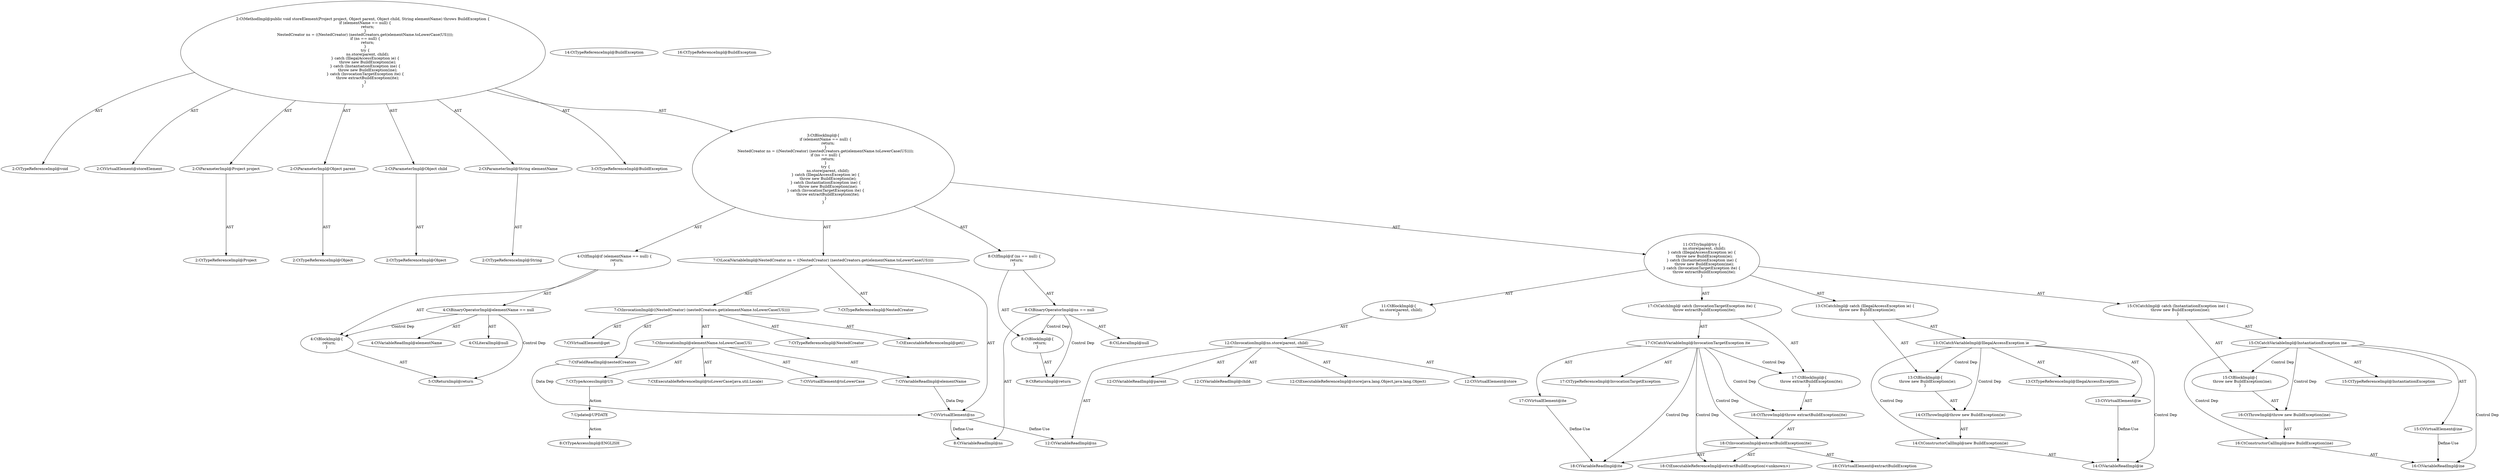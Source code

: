 digraph "storeElement#?,Project,Object,Object,String" {
0 [label="2:CtTypeReferenceImpl@void" shape=ellipse]
1 [label="2:CtVirtualElement@storeElement" shape=ellipse]
2 [label="2:CtParameterImpl@Project project" shape=ellipse]
3 [label="2:CtTypeReferenceImpl@Project" shape=ellipse]
4 [label="2:CtParameterImpl@Object parent" shape=ellipse]
5 [label="2:CtTypeReferenceImpl@Object" shape=ellipse]
6 [label="2:CtParameterImpl@Object child" shape=ellipse]
7 [label="2:CtTypeReferenceImpl@Object" shape=ellipse]
8 [label="2:CtParameterImpl@String elementName" shape=ellipse]
9 [label="2:CtTypeReferenceImpl@String" shape=ellipse]
10 [label="3:CtTypeReferenceImpl@BuildException" shape=ellipse]
11 [label="4:CtVariableReadImpl@elementName" shape=ellipse]
12 [label="4:CtLiteralImpl@null" shape=ellipse]
13 [label="4:CtBinaryOperatorImpl@elementName == null" shape=ellipse]
14 [label="5:CtReturnImpl@return" shape=ellipse]
15 [label="4:CtBlockImpl@\{
    return;
\}" shape=ellipse]
16 [label="4:CtIfImpl@if (elementName == null) \{
    return;
\}" shape=ellipse]
17 [label="7:CtTypeReferenceImpl@NestedCreator" shape=ellipse]
18 [label="7:CtExecutableReferenceImpl@get()" shape=ellipse]
19 [label="7:CtVirtualElement@get" shape=ellipse]
20 [label="7:CtFieldReadImpl@nestedCreators" shape=ellipse]
21 [label="7:CtExecutableReferenceImpl@toLowerCase(java.util.Locale)" shape=ellipse]
22 [label="7:CtVirtualElement@toLowerCase" shape=ellipse]
23 [label="7:CtVariableReadImpl@elementName" shape=ellipse]
24 [label="7:CtTypeAccessImpl@US" shape=ellipse]
25 [label="7:CtInvocationImpl@elementName.toLowerCase(US)" shape=ellipse]
26 [label="7:CtInvocationImpl@((NestedCreator) (nestedCreators.get(elementName.toLowerCase(US))))" shape=ellipse]
27 [label="7:CtTypeReferenceImpl@NestedCreator" shape=ellipse]
28 [label="7:CtVirtualElement@ns" shape=ellipse]
29 [label="7:CtLocalVariableImpl@NestedCreator ns = ((NestedCreator) (nestedCreators.get(elementName.toLowerCase(US))))" shape=ellipse]
30 [label="8:CtVariableReadImpl@ns" shape=ellipse]
31 [label="8:CtLiteralImpl@null" shape=ellipse]
32 [label="8:CtBinaryOperatorImpl@ns == null" shape=ellipse]
33 [label="9:CtReturnImpl@return" shape=ellipse]
34 [label="8:CtBlockImpl@\{
    return;
\}" shape=ellipse]
35 [label="8:CtIfImpl@if (ns == null) \{
    return;
\}" shape=ellipse]
36 [label="12:CtExecutableReferenceImpl@store(java.lang.Object,java.lang.Object)" shape=ellipse]
37 [label="12:CtVirtualElement@store" shape=ellipse]
38 [label="12:CtVariableReadImpl@ns" shape=ellipse]
39 [label="12:CtVariableReadImpl@parent" shape=ellipse]
40 [label="12:CtVariableReadImpl@child" shape=ellipse]
41 [label="12:CtInvocationImpl@ns.store(parent, child)" shape=ellipse]
42 [label="11:CtBlockImpl@\{
    ns.store(parent, child);
\}" shape=ellipse]
43 [label="13:CtVirtualElement@ie" shape=ellipse]
44 [label="13:CtTypeReferenceImpl@IllegalAccessException" shape=ellipse]
45 [label="13:CtCatchVariableImpl@IllegalAccessException ie" shape=ellipse]
46 [label="14:CtTypeReferenceImpl@BuildException" shape=ellipse]
47 [label="14:CtVariableReadImpl@ie" shape=ellipse]
48 [label="14:CtConstructorCallImpl@new BuildException(ie)" shape=ellipse]
49 [label="14:CtThrowImpl@throw new BuildException(ie)" shape=ellipse]
50 [label="13:CtBlockImpl@\{
    throw new BuildException(ie);
\}" shape=ellipse]
51 [label="13:CtCatchImpl@ catch (IllegalAccessException ie) \{
    throw new BuildException(ie);
\}" shape=ellipse]
52 [label="15:CtVirtualElement@ine" shape=ellipse]
53 [label="15:CtTypeReferenceImpl@InstantiationException" shape=ellipse]
54 [label="15:CtCatchVariableImpl@InstantiationException ine" shape=ellipse]
55 [label="16:CtTypeReferenceImpl@BuildException" shape=ellipse]
56 [label="16:CtVariableReadImpl@ine" shape=ellipse]
57 [label="16:CtConstructorCallImpl@new BuildException(ine)" shape=ellipse]
58 [label="16:CtThrowImpl@throw new BuildException(ine)" shape=ellipse]
59 [label="15:CtBlockImpl@\{
    throw new BuildException(ine);
\}" shape=ellipse]
60 [label="15:CtCatchImpl@ catch (InstantiationException ine) \{
    throw new BuildException(ine);
\}" shape=ellipse]
61 [label="17:CtVirtualElement@ite" shape=ellipse]
62 [label="17:CtTypeReferenceImpl@InvocationTargetException" shape=ellipse]
63 [label="17:CtCatchVariableImpl@InvocationTargetException ite" shape=ellipse]
64 [label="18:CtExecutableReferenceImpl@extractBuildException(<unknown>)" shape=ellipse]
65 [label="18:CtVirtualElement@extractBuildException" shape=ellipse]
66 [label="18:CtVariableReadImpl@ite" shape=ellipse]
67 [label="18:CtInvocationImpl@extractBuildException(ite)" shape=ellipse]
68 [label="18:CtThrowImpl@throw extractBuildException(ite)" shape=ellipse]
69 [label="17:CtBlockImpl@\{
    throw extractBuildException(ite);
\}" shape=ellipse]
70 [label="17:CtCatchImpl@ catch (InvocationTargetException ite) \{
    throw extractBuildException(ite);
\}" shape=ellipse]
71 [label="11:CtTryImpl@try \{
    ns.store(parent, child);
\} catch (IllegalAccessException ie) \{
    throw new BuildException(ie);
\} catch (InstantiationException ine) \{
    throw new BuildException(ine);
\} catch (InvocationTargetException ite) \{
    throw extractBuildException(ite);
\}" shape=ellipse]
72 [label="3:CtBlockImpl@\{
    if (elementName == null) \{
        return;
    \}
    NestedCreator ns = ((NestedCreator) (nestedCreators.get(elementName.toLowerCase(US))));
    if (ns == null) \{
        return;
    \}
    try \{
        ns.store(parent, child);
    \} catch (IllegalAccessException ie) \{
        throw new BuildException(ie);
    \} catch (InstantiationException ine) \{
        throw new BuildException(ine);
    \} catch (InvocationTargetException ite) \{
        throw extractBuildException(ite);
    \}
\}" shape=ellipse]
73 [label="2:CtMethodImpl@public void storeElement(Project project, Object parent, Object child, String elementName) throws BuildException \{
    if (elementName == null) \{
        return;
    \}
    NestedCreator ns = ((NestedCreator) (nestedCreators.get(elementName.toLowerCase(US))));
    if (ns == null) \{
        return;
    \}
    try \{
        ns.store(parent, child);
    \} catch (IllegalAccessException ie) \{
        throw new BuildException(ie);
    \} catch (InstantiationException ine) \{
        throw new BuildException(ine);
    \} catch (InvocationTargetException ite) \{
        throw extractBuildException(ite);
    \}
\}" shape=ellipse]
74 [label="7:Update@UPDATE" shape=ellipse]
75 [label="8:CtTypeAccessImpl@ENGLISH" shape=ellipse]
2 -> 3 [label="AST"];
4 -> 5 [label="AST"];
6 -> 7 [label="AST"];
8 -> 9 [label="AST"];
13 -> 11 [label="AST"];
13 -> 12 [label="AST"];
13 -> 15 [label="Control Dep"];
13 -> 14 [label="Control Dep"];
15 -> 14 [label="AST"];
16 -> 13 [label="AST"];
16 -> 15 [label="AST"];
20 -> 28 [label="Data Dep"];
23 -> 28 [label="Data Dep"];
24 -> 74 [label="Action"];
25 -> 22 [label="AST"];
25 -> 23 [label="AST"];
25 -> 21 [label="AST"];
25 -> 24 [label="AST"];
26 -> 19 [label="AST"];
26 -> 27 [label="AST"];
26 -> 20 [label="AST"];
26 -> 18 [label="AST"];
26 -> 25 [label="AST"];
28 -> 30 [label="Define-Use"];
28 -> 38 [label="Define-Use"];
29 -> 28 [label="AST"];
29 -> 17 [label="AST"];
29 -> 26 [label="AST"];
32 -> 30 [label="AST"];
32 -> 31 [label="AST"];
32 -> 34 [label="Control Dep"];
32 -> 33 [label="Control Dep"];
34 -> 33 [label="AST"];
35 -> 32 [label="AST"];
35 -> 34 [label="AST"];
41 -> 37 [label="AST"];
41 -> 38 [label="AST"];
41 -> 36 [label="AST"];
41 -> 39 [label="AST"];
41 -> 40 [label="AST"];
42 -> 41 [label="AST"];
43 -> 47 [label="Define-Use"];
45 -> 43 [label="AST"];
45 -> 44 [label="AST"];
45 -> 50 [label="Control Dep"];
45 -> 49 [label="Control Dep"];
45 -> 48 [label="Control Dep"];
45 -> 47 [label="Control Dep"];
48 -> 47 [label="AST"];
49 -> 48 [label="AST"];
50 -> 49 [label="AST"];
51 -> 45 [label="AST"];
51 -> 50 [label="AST"];
52 -> 56 [label="Define-Use"];
54 -> 52 [label="AST"];
54 -> 53 [label="AST"];
54 -> 59 [label="Control Dep"];
54 -> 58 [label="Control Dep"];
54 -> 57 [label="Control Dep"];
54 -> 56 [label="Control Dep"];
57 -> 56 [label="AST"];
58 -> 57 [label="AST"];
59 -> 58 [label="AST"];
60 -> 54 [label="AST"];
60 -> 59 [label="AST"];
61 -> 66 [label="Define-Use"];
63 -> 61 [label="AST"];
63 -> 62 [label="AST"];
63 -> 69 [label="Control Dep"];
63 -> 68 [label="Control Dep"];
63 -> 67 [label="Control Dep"];
63 -> 64 [label="Control Dep"];
63 -> 66 [label="Control Dep"];
67 -> 65 [label="AST"];
67 -> 64 [label="AST"];
67 -> 66 [label="AST"];
68 -> 67 [label="AST"];
69 -> 68 [label="AST"];
70 -> 63 [label="AST"];
70 -> 69 [label="AST"];
71 -> 42 [label="AST"];
71 -> 51 [label="AST"];
71 -> 60 [label="AST"];
71 -> 70 [label="AST"];
72 -> 16 [label="AST"];
72 -> 29 [label="AST"];
72 -> 35 [label="AST"];
72 -> 71 [label="AST"];
73 -> 1 [label="AST"];
73 -> 0 [label="AST"];
73 -> 2 [label="AST"];
73 -> 4 [label="AST"];
73 -> 6 [label="AST"];
73 -> 8 [label="AST"];
73 -> 10 [label="AST"];
73 -> 72 [label="AST"];
74 -> 75 [label="Action"];
}